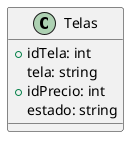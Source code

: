 @startuml Telas
class Telas{
    +idTela: int
    tela: string
    +idPrecio: int
    estado: string
}
@enduml